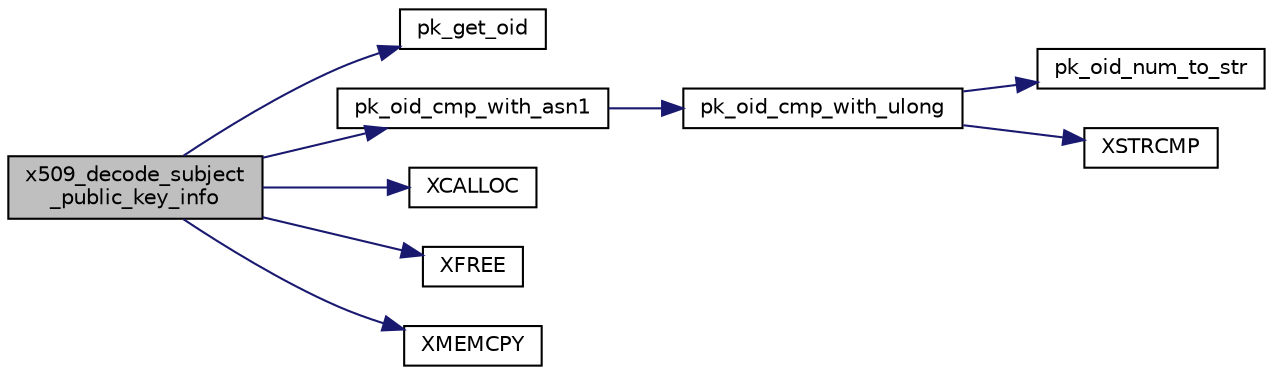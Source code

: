 digraph "x509_decode_subject_public_key_info"
{
 // LATEX_PDF_SIZE
  edge [fontname="Helvetica",fontsize="10",labelfontname="Helvetica",labelfontsize="10"];
  node [fontname="Helvetica",fontsize="10",shape=record];
  rankdir="LR";
  Node0 [label="x509_decode_subject\l_public_key_info",height=0.2,width=0.4,color="black", fillcolor="grey75", style="filled", fontcolor="black",tooltip="Decode a SubjectPublicKeyInfo."];
  Node0 -> Node1 [color="midnightblue",fontsize="10",style="solid",fontname="Helvetica"];
  Node1 [label="pk_get_oid",height=0.2,width=0.4,color="black", fillcolor="white", style="filled",URL="$tomcrypt__private_8h.html#acff5b3d0c6e1145e07d1a3ff53fadce5",tooltip=" "];
  Node0 -> Node2 [color="midnightblue",fontsize="10",style="solid",fontname="Helvetica"];
  Node2 [label="pk_oid_cmp_with_asn1",height=0.2,width=0.4,color="black", fillcolor="white", style="filled",URL="$tomcrypt__private_8h.html#aaa860b1fbc776e0760df8934a6aa245a",tooltip=" "];
  Node2 -> Node3 [color="midnightblue",fontsize="10",style="solid",fontname="Helvetica"];
  Node3 [label="pk_oid_cmp_with_ulong",height=0.2,width=0.4,color="black", fillcolor="white", style="filled",URL="$pk__oid__cmp_8c.html#a4283c0cfa77d37ab8add0b7c531d3d6f",tooltip=" "];
  Node3 -> Node4 [color="midnightblue",fontsize="10",style="solid",fontname="Helvetica"];
  Node4 [label="pk_oid_num_to_str",height=0.2,width=0.4,color="black", fillcolor="white", style="filled",URL="$tomcrypt__private_8h.html#a5ead1435fcad3d1f1842a6419079f036",tooltip=" "];
  Node3 -> Node5 [color="midnightblue",fontsize="10",style="solid",fontname="Helvetica"];
  Node5 [label="XSTRCMP",height=0.2,width=0.4,color="black", fillcolor="white", style="filled",URL="$tomcrypt__cfg_8h.html#a5d6e3d69e1d3f54de008b963bba3c6b3",tooltip=" "];
  Node0 -> Node6 [color="midnightblue",fontsize="10",style="solid",fontname="Helvetica"];
  Node6 [label="XCALLOC",height=0.2,width=0.4,color="black", fillcolor="white", style="filled",URL="$tomcrypt__cfg_8h.html#a151dda14cd7acae31eaf1102b0cc0685",tooltip=" "];
  Node0 -> Node7 [color="midnightblue",fontsize="10",style="solid",fontname="Helvetica"];
  Node7 [label="XFREE",height=0.2,width=0.4,color="black", fillcolor="white", style="filled",URL="$tomcrypt__cfg_8h.html#a260d66fc0690e0502cf3bfe7b5244b75",tooltip=" "];
  Node0 -> Node8 [color="midnightblue",fontsize="10",style="solid",fontname="Helvetica"];
  Node8 [label="XMEMCPY",height=0.2,width=0.4,color="black", fillcolor="white", style="filled",URL="$tomcrypt__cfg_8h.html#a7691dd48d60d5fc6daf2fa7ec4c55e12",tooltip=" "];
}
